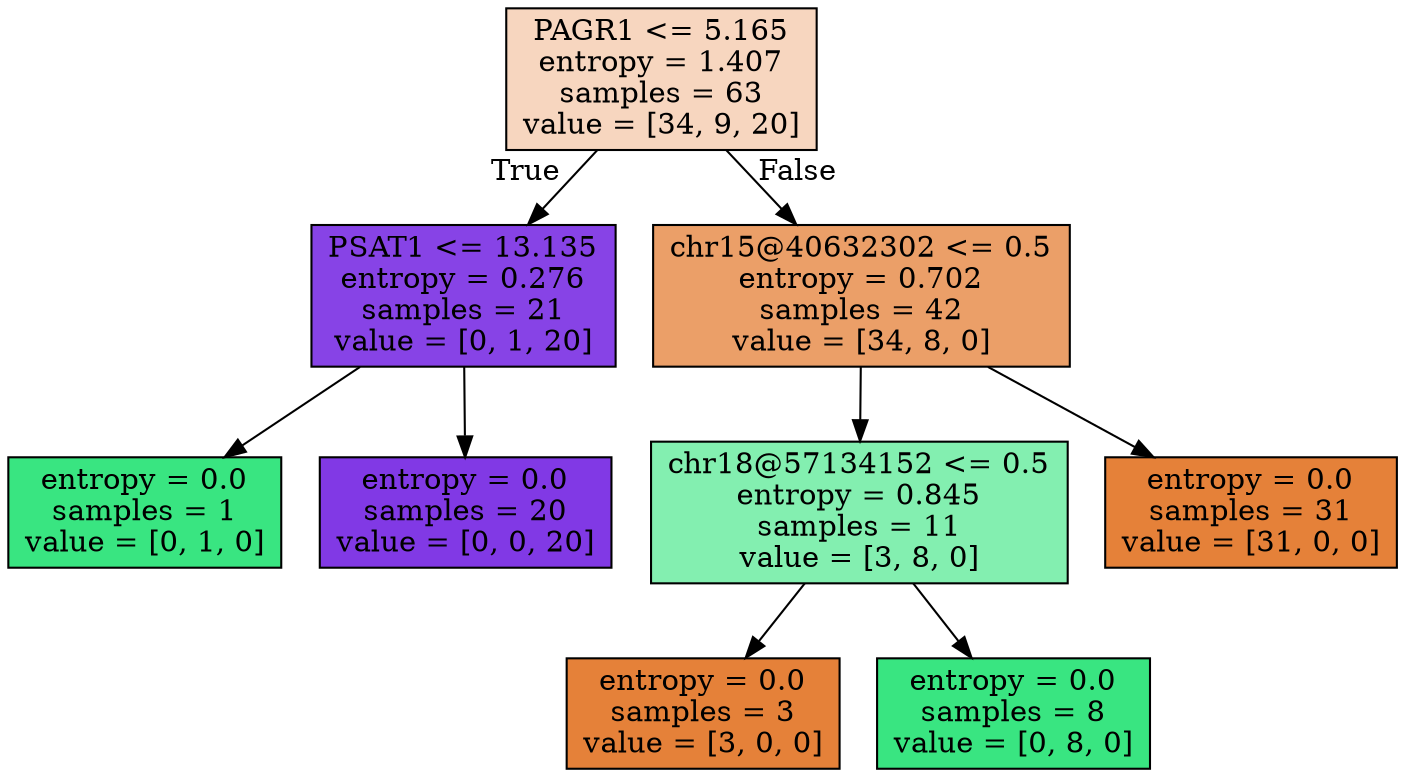 digraph Tree {
node [shape=box, style="filled", color="black"] ;
0 [label="PAGR1 <= 5.165\nentropy = 1.407\nsamples = 63\nvalue = [34, 9, 20]", fillcolor="#f7d6bf"] ;
1 [label="PSAT1 <= 13.135\nentropy = 0.276\nsamples = 21\nvalue = [0, 1, 20]", fillcolor="#8743e6"] ;
0 -> 1 [labeldistance=2.5, labelangle=45, headlabel="True"] ;
2 [label="entropy = 0.0\nsamples = 1\nvalue = [0, 1, 0]", fillcolor="#39e581"] ;
1 -> 2 ;
3 [label="entropy = 0.0\nsamples = 20\nvalue = [0, 0, 20]", fillcolor="#8139e5"] ;
1 -> 3 ;
4 [label="chr15@40632302 <= 0.5\nentropy = 0.702\nsamples = 42\nvalue = [34, 8, 0]", fillcolor="#eb9f68"] ;
0 -> 4 [labeldistance=2.5, labelangle=-45, headlabel="False"] ;
5 [label="chr18@57134152 <= 0.5\nentropy = 0.845\nsamples = 11\nvalue = [3, 8, 0]", fillcolor="#83efb0"] ;
4 -> 5 ;
6 [label="entropy = 0.0\nsamples = 3\nvalue = [3, 0, 0]", fillcolor="#e58139"] ;
5 -> 6 ;
7 [label="entropy = 0.0\nsamples = 8\nvalue = [0, 8, 0]", fillcolor="#39e581"] ;
5 -> 7 ;
8 [label="entropy = 0.0\nsamples = 31\nvalue = [31, 0, 0]", fillcolor="#e58139"] ;
4 -> 8 ;
}